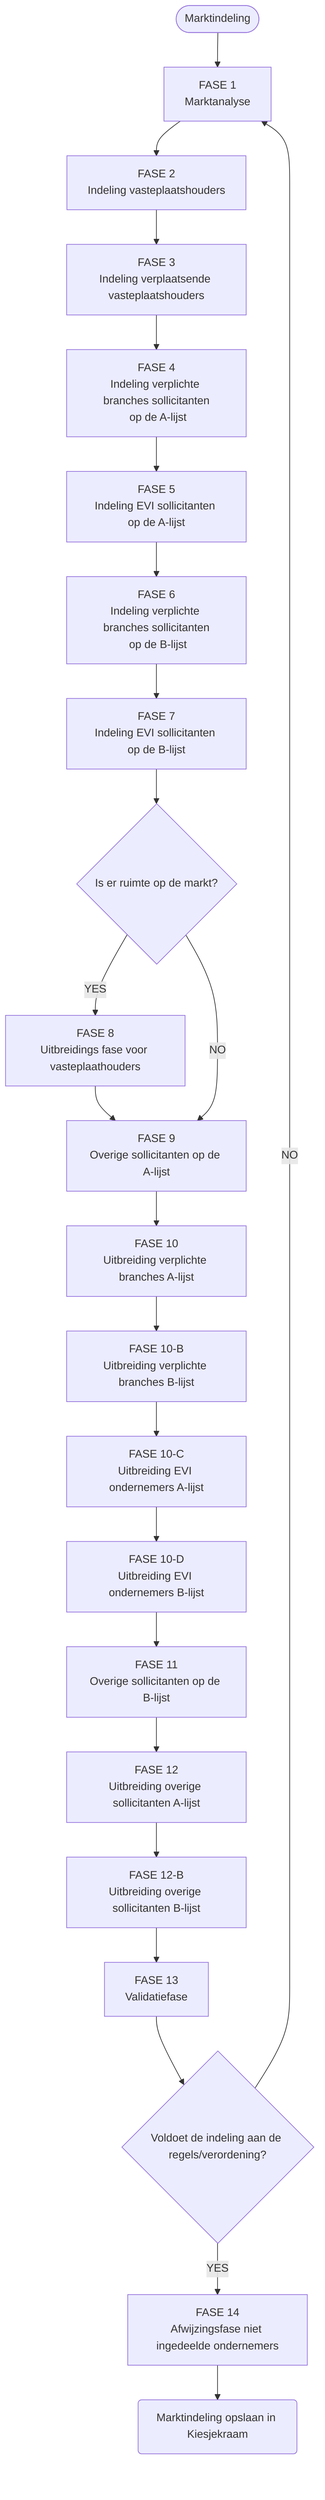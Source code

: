 graph TD
    A([Marktindeling])-->
    fase_1[FASE 1<br>Marktanalyse] -->
    fase_2[FASE 2<br>Indeling vasteplaatshouders] -->
    fase_3[FASE 3<br>Indeling verplaatsende vasteplaatshouders]-->
    fase_4[FASE 4<br>Indeling verplichte branches sollicitanten<br> op de A-lijst] -->
    fase_5[FASE 5<br>Indeling EVI sollicitanten op de A-lijst] -->
    fase_6[FASE 6<br>Indeling verplichte branches sollicitanten<br> op de B-lijst] -->
    fase_7[FASE 7<br>Indeling EVI sollicitanten op de B-lijst] -->
    has_space{Is er ruimte op de markt?}
    has_space --YES--> fase_8[FASE 8<br>Uitbreidings fase voor vasteplaathouders] --> fase_9
    has_space --NO--> fase_9[FASE 9<br>Overige sollicitanten op de A-lijst] --> 
    fase_10[FASE 10<br>Uitbreiding verplichte branches A-lijst] -->
    fase_10b[FASE 10-B<br>Uitbreiding verplichte branches B-lijst] -->
    fase_10c[FASE 10-C<br>Uitbreiding EVI ondernemers A-lijst] -->
    fase_10d[FASE 10-D<br>Uitbreiding EVI ondernemers B-lijst] -->
    fase_11[FASE 11<br>Overige sollicitanten op de B-lijst] -->
    fase_12[FASE 12<br>Uitbreiding overige sollicitanten A-lijst] -->
    fase_12b[FASE 12-B<br>Uitbreiding overige sollicitanten B-lijst] -->
    fase_13[FASE 13<br>Validatiefase] -->
    allocation_valid{Voldoet de indeling aan de regels/verordening?}
    allocation_valid --YES--> fase_14
    allocation_valid --NO--> fase_1
    fase_14[FASE 14<br>Afwijzingsfase niet ingedeelde ondernemers] -->
    x(Marktindeling opslaan in Kiesjekraam)